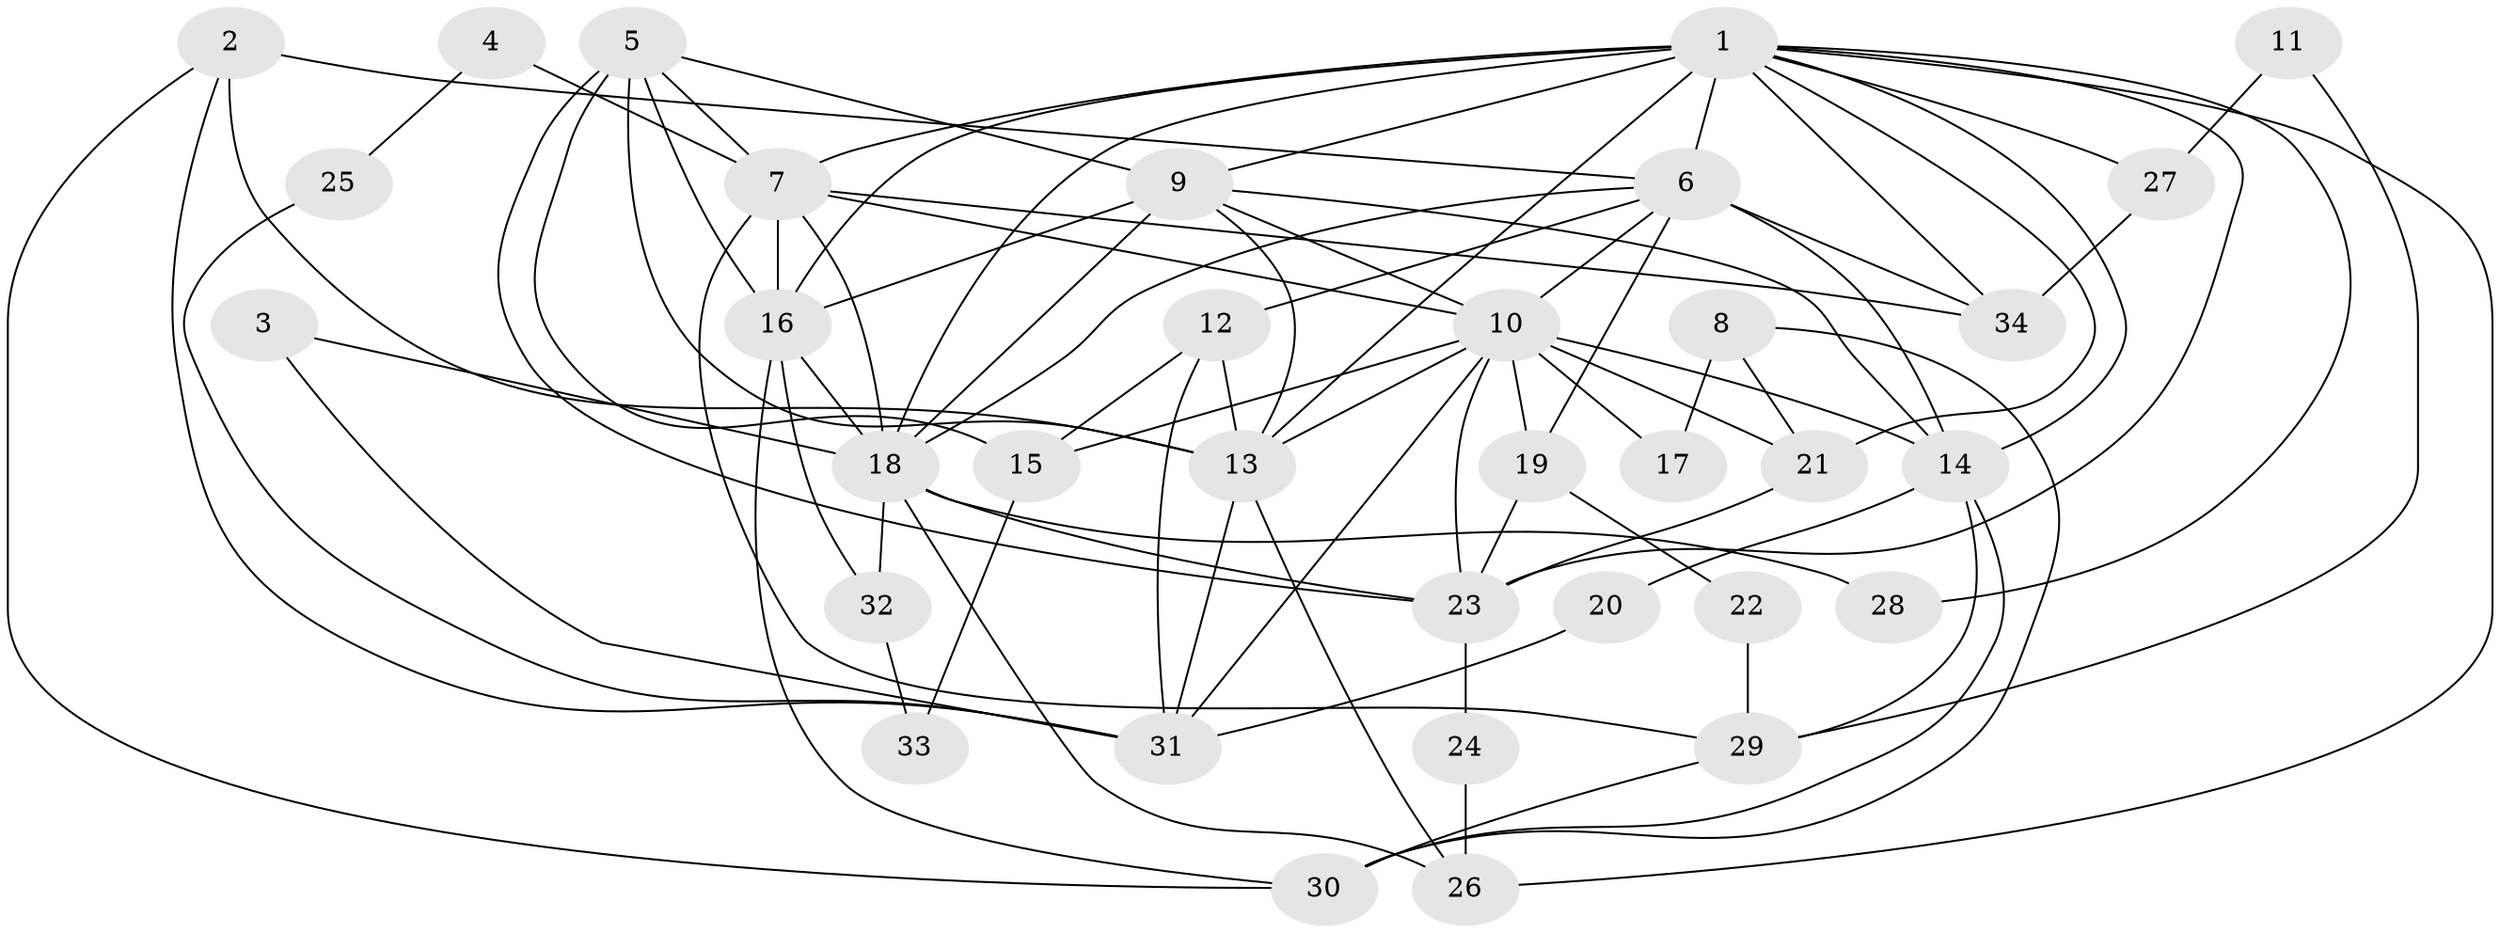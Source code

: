 // original degree distribution, {5: 0.2647058823529412, 3: 0.22058823529411764, 2: 0.16176470588235295, 4: 0.23529411764705882, 6: 0.08823529411764706, 7: 0.014705882352941176, 8: 0.014705882352941176}
// Generated by graph-tools (version 1.1) at 2025/50/03/04/25 22:50:56]
// undirected, 34 vertices, 83 edges
graph export_dot {
  node [color=gray90,style=filled];
  1;
  2;
  3;
  4;
  5;
  6;
  7;
  8;
  9;
  10;
  11;
  12;
  13;
  14;
  15;
  16;
  17;
  18;
  19;
  20;
  21;
  22;
  23;
  24;
  25;
  26;
  27;
  28;
  29;
  30;
  31;
  32;
  33;
  34;
  1 -- 6 [weight=2.0];
  1 -- 7 [weight=2.0];
  1 -- 9 [weight=1.0];
  1 -- 13 [weight=1.0];
  1 -- 14 [weight=1.0];
  1 -- 16 [weight=1.0];
  1 -- 18 [weight=1.0];
  1 -- 21 [weight=1.0];
  1 -- 23 [weight=2.0];
  1 -- 26 [weight=1.0];
  1 -- 27 [weight=1.0];
  1 -- 28 [weight=1.0];
  1 -- 34 [weight=1.0];
  2 -- 6 [weight=1.0];
  2 -- 13 [weight=2.0];
  2 -- 30 [weight=1.0];
  2 -- 31 [weight=1.0];
  3 -- 18 [weight=1.0];
  3 -- 31 [weight=1.0];
  4 -- 7 [weight=2.0];
  4 -- 25 [weight=1.0];
  5 -- 7 [weight=1.0];
  5 -- 9 [weight=1.0];
  5 -- 13 [weight=2.0];
  5 -- 15 [weight=1.0];
  5 -- 16 [weight=1.0];
  5 -- 23 [weight=1.0];
  6 -- 10 [weight=2.0];
  6 -- 12 [weight=1.0];
  6 -- 14 [weight=2.0];
  6 -- 18 [weight=1.0];
  6 -- 19 [weight=1.0];
  6 -- 34 [weight=2.0];
  7 -- 10 [weight=1.0];
  7 -- 16 [weight=2.0];
  7 -- 18 [weight=1.0];
  7 -- 29 [weight=1.0];
  7 -- 34 [weight=1.0];
  8 -- 17 [weight=1.0];
  8 -- 21 [weight=1.0];
  8 -- 30 [weight=1.0];
  9 -- 10 [weight=1.0];
  9 -- 13 [weight=2.0];
  9 -- 14 [weight=1.0];
  9 -- 16 [weight=3.0];
  9 -- 18 [weight=1.0];
  10 -- 13 [weight=1.0];
  10 -- 14 [weight=1.0];
  10 -- 15 [weight=1.0];
  10 -- 17 [weight=1.0];
  10 -- 19 [weight=1.0];
  10 -- 21 [weight=1.0];
  10 -- 23 [weight=1.0];
  10 -- 31 [weight=1.0];
  11 -- 27 [weight=1.0];
  11 -- 29 [weight=1.0];
  12 -- 13 [weight=1.0];
  12 -- 15 [weight=1.0];
  12 -- 31 [weight=1.0];
  13 -- 26 [weight=1.0];
  13 -- 31 [weight=1.0];
  14 -- 20 [weight=1.0];
  14 -- 29 [weight=1.0];
  14 -- 30 [weight=1.0];
  15 -- 33 [weight=1.0];
  16 -- 18 [weight=2.0];
  16 -- 30 [weight=1.0];
  16 -- 32 [weight=1.0];
  18 -- 23 [weight=1.0];
  18 -- 26 [weight=1.0];
  18 -- 28 [weight=1.0];
  18 -- 32 [weight=2.0];
  19 -- 22 [weight=1.0];
  19 -- 23 [weight=1.0];
  20 -- 31 [weight=1.0];
  21 -- 23 [weight=1.0];
  22 -- 29 [weight=1.0];
  23 -- 24 [weight=1.0];
  24 -- 26 [weight=1.0];
  25 -- 31 [weight=1.0];
  27 -- 34 [weight=1.0];
  29 -- 30 [weight=1.0];
  32 -- 33 [weight=1.0];
}
